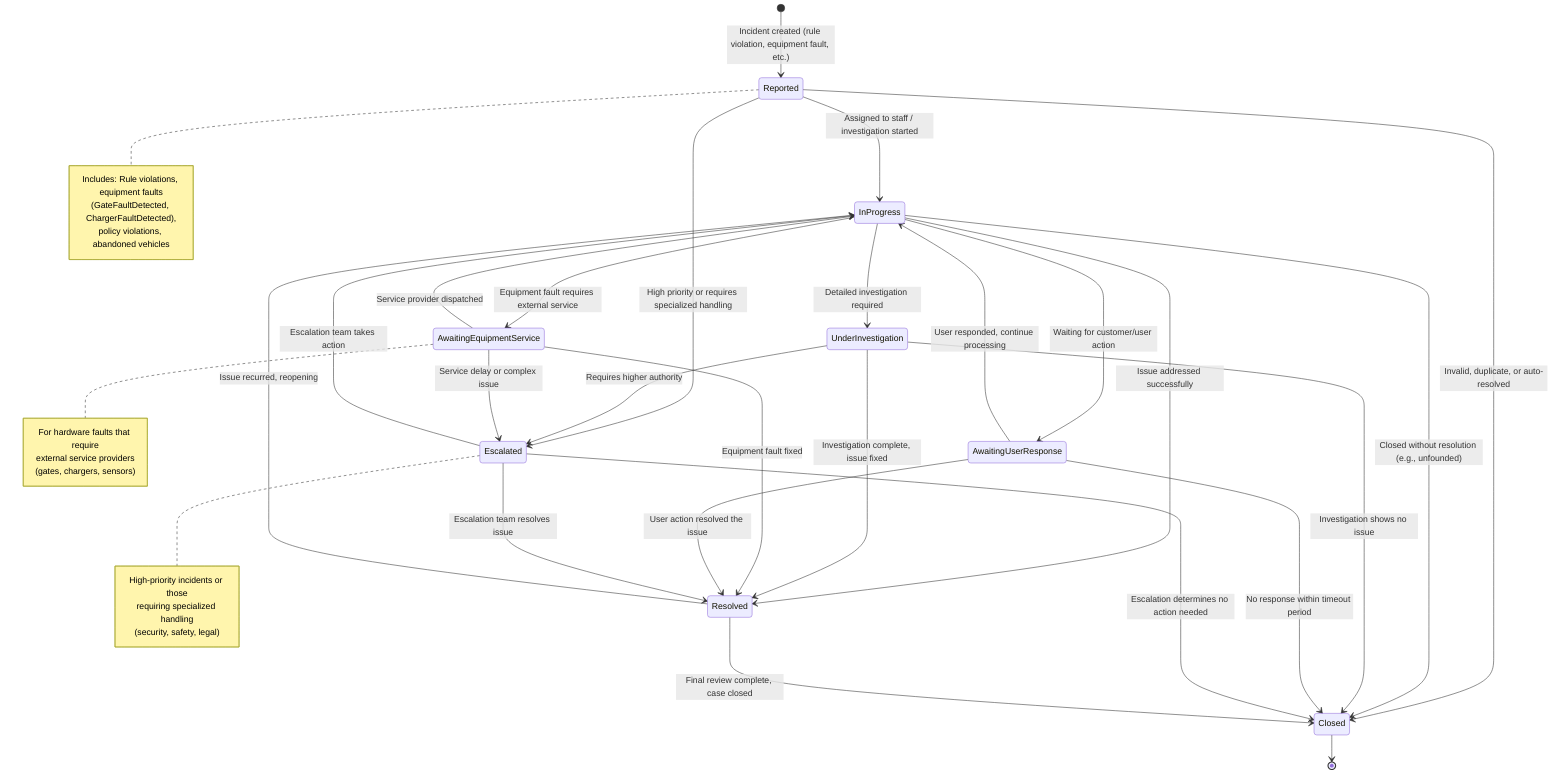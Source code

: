 stateDiagram-v2
    [*] --> Reported : Incident created (rule violation, equipment fault, etc.)

    Reported --> InProgress : Assigned to staff / investigation started
    Reported --> Closed : Invalid, duplicate, or auto-resolved
    Reported --> Escalated : High priority or requires specialized handling

    InProgress --> UnderInvestigation : Detailed investigation required
    InProgress --> AwaitingEquipmentService : Equipment fault requires external service
    InProgress --> AwaitingUserResponse : Waiting for customer/user action
    InProgress --> Resolved : Issue addressed successfully
    InProgress --> Closed : Closed without resolution (e.g., unfounded)

    UnderInvestigation --> Resolved : Investigation complete, issue fixed
    UnderInvestigation --> Escalated : Requires higher authority
    UnderInvestigation --> Closed : Investigation shows no issue

    AwaitingEquipmentService --> InProgress : Service provider dispatched
    AwaitingEquipmentService --> Resolved : Equipment fault fixed
    AwaitingEquipmentService --> Escalated : Service delay or complex issue

    AwaitingUserResponse --> InProgress : User responded, continue processing
    AwaitingUserResponse --> Closed : No response within timeout period
    AwaitingUserResponse --> Resolved : User action resolved the issue

    Escalated --> InProgress : Escalation team takes action
    Escalated --> Resolved : Escalation team resolves issue
    Escalated --> Closed : Escalation determines no action needed

    Resolved --> Closed : Final review complete, case closed
    Resolved --> InProgress : Issue recurred, reopening

    Closed --> [*]

    note right of Reported
        Includes: Rule violations, equipment faults
        (GateFaultDetected, ChargerFaultDetected),
        policy violations, abandoned vehicles
    end note
    
    note right of AwaitingEquipmentService
        For hardware faults that require
        external service providers
        (gates, chargers, sensors)
    end note
    
    note right of Escalated
        High-priority incidents or those
        requiring specialized handling
        (security, safety, legal)
    end note
